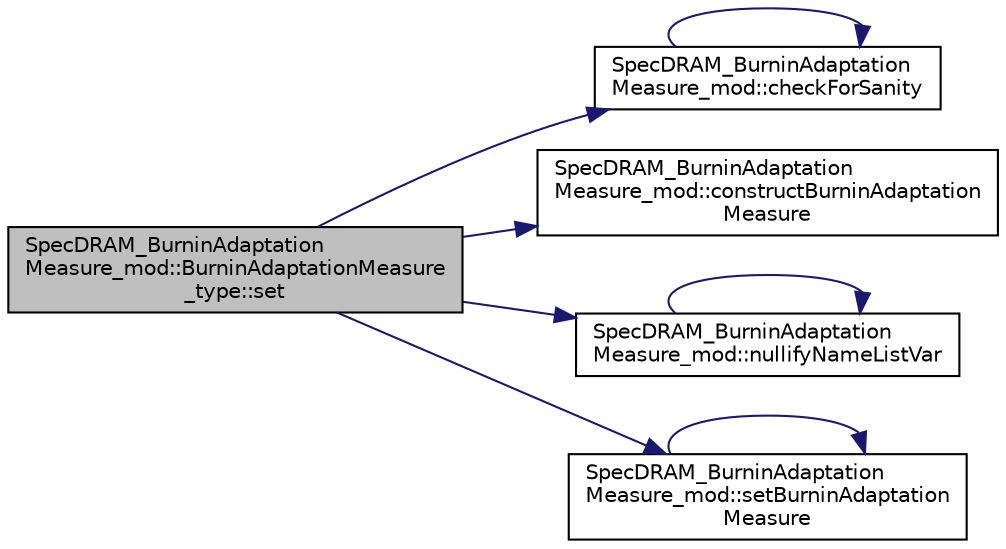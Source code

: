 digraph "SpecDRAM_BurninAdaptationMeasure_mod::BurninAdaptationMeasure_type::set"
{
 // LATEX_PDF_SIZE
  edge [fontname="Helvetica",fontsize="10",labelfontname="Helvetica",labelfontsize="10"];
  node [fontname="Helvetica",fontsize="10",shape=record];
  rankdir="LR";
  Node1 [label="SpecDRAM_BurninAdaptation\lMeasure_mod::BurninAdaptationMeasure\l_type::set",height=0.2,width=0.4,color="black", fillcolor="grey75", style="filled", fontcolor="black",tooltip=" "];
  Node1 -> Node2 [color="midnightblue",fontsize="10",style="solid",fontname="Helvetica"];
  Node2 [label="SpecDRAM_BurninAdaptation\lMeasure_mod::checkForSanity",height=0.2,width=0.4,color="black", fillcolor="white", style="filled",URL="$namespaceSpecDRAM__BurninAdaptationMeasure__mod.html#a731fd765003d977897d004637038aec9",tooltip=" "];
  Node2 -> Node2 [color="midnightblue",fontsize="10",style="solid",fontname="Helvetica"];
  Node1 -> Node3 [color="midnightblue",fontsize="10",style="solid",fontname="Helvetica"];
  Node3 [label="SpecDRAM_BurninAdaptation\lMeasure_mod::constructBurninAdaptation\lMeasure",height=0.2,width=0.4,color="black", fillcolor="white", style="filled",URL="$namespaceSpecDRAM__BurninAdaptationMeasure__mod.html#a8fd42cb6b70b18cc22d96dcb04133fad",tooltip=" "];
  Node1 -> Node4 [color="midnightblue",fontsize="10",style="solid",fontname="Helvetica"];
  Node4 [label="SpecDRAM_BurninAdaptation\lMeasure_mod::nullifyNameListVar",height=0.2,width=0.4,color="black", fillcolor="white", style="filled",URL="$namespaceSpecDRAM__BurninAdaptationMeasure__mod.html#a372141ca5ddd7ebfeb1960aa407bf99a",tooltip=" "];
  Node4 -> Node4 [color="midnightblue",fontsize="10",style="solid",fontname="Helvetica"];
  Node1 -> Node5 [color="midnightblue",fontsize="10",style="solid",fontname="Helvetica"];
  Node5 [label="SpecDRAM_BurninAdaptation\lMeasure_mod::setBurninAdaptation\lMeasure",height=0.2,width=0.4,color="black", fillcolor="white", style="filled",URL="$namespaceSpecDRAM__BurninAdaptationMeasure__mod.html#a6a39532b871a7ce14610bd846aca68cf",tooltip=" "];
  Node5 -> Node5 [color="midnightblue",fontsize="10",style="solid",fontname="Helvetica"];
}
